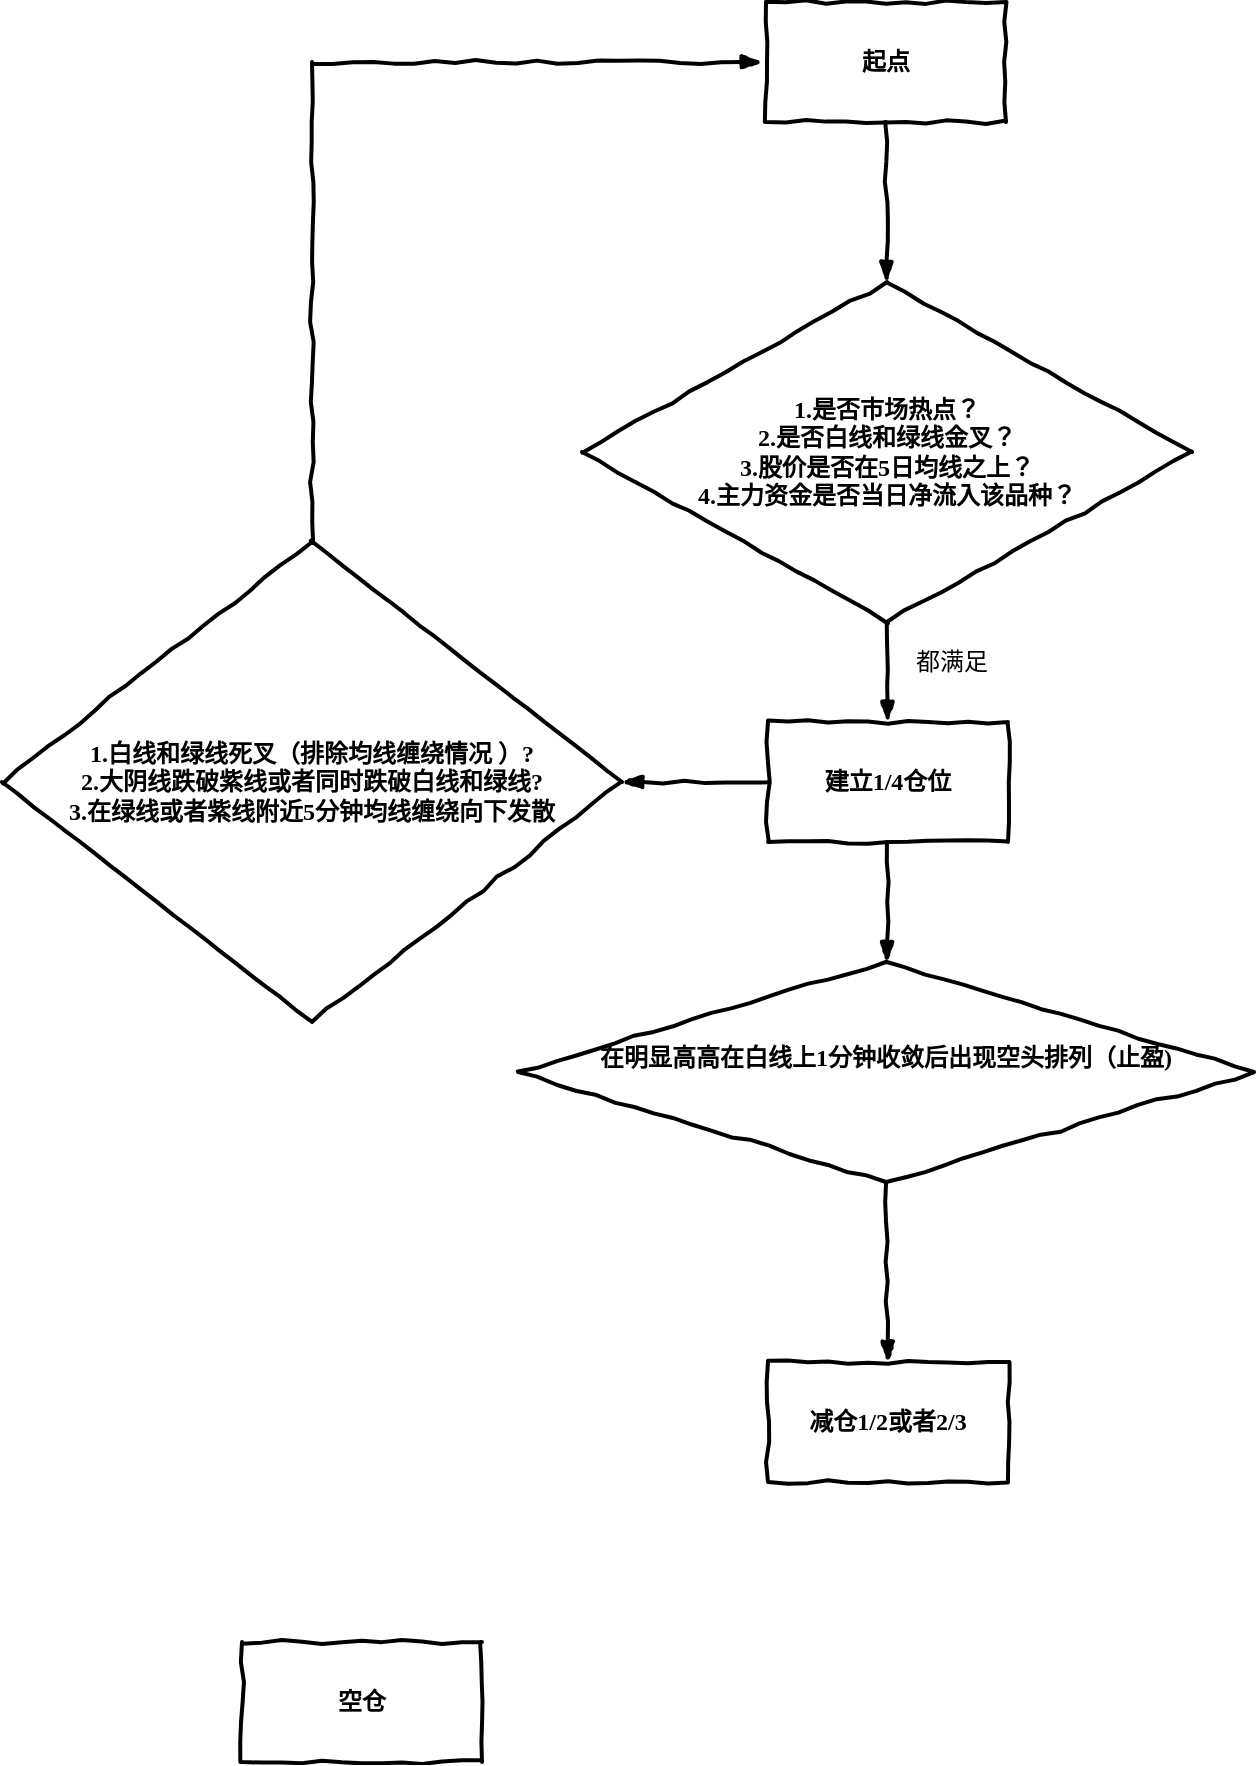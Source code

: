 <mxGraphModel dx="1508" dy="826" grid="1" gridSize="10" guides="1" tooltips="1" connect="1" arrows="1" fold="1" page="1" pageScale="1" pageWidth="827" pageHeight="1169" background="#ffffff"><root><mxCell id="0"/><mxCell id="1" parent="0"/><mxCell id="3" value="1.是否市场热点？&lt;div&gt;2.&lt;span&gt;是否白线和绿线金叉？&lt;/span&gt;&lt;/div&gt;&lt;div&gt;&lt;span&gt;3.股价是否在5日均线之上？&lt;/span&gt;&lt;/div&gt;&lt;div&gt;4.主力资金是否当日净流入该品种？&lt;span&gt;&lt;br&gt;&lt;/span&gt;&lt;/div&gt;" style="rhombus;html=1;align=center;whiteSpace=wrap;comic=1;strokeWidth=2;fontFamily=Comic Sans MS;fontStyle=1;" parent="1" vertex="1"><mxGeometry x="310" y="250" width="305" height="170" as="geometry"/></mxCell><mxCell id="26" value="建立1/4仓位" style="html=1;whiteSpace=wrap;comic=1;strokeWidth=2;fontFamily=Comic Sans MS;fontStyle=1;" parent="1" vertex="1"><mxGeometry x="403" y="470" width="120" height="60" as="geometry"/></mxCell><mxCell id="27" value="" style="rounded=0;comic=1;strokeWidth=2;endArrow=blockThin;html=1;fontFamily=Comic Sans MS;fontStyle=1;exitX=0.5;exitY=1;" parent="1" source="3" target="26" edge="1"><mxGeometry width="50" height="50" relative="1" as="geometry"><mxPoint x="305" y="600" as="sourcePoint"/><mxPoint x="355" y="550" as="targetPoint"/></mxGeometry></mxCell><mxCell id="29" value="都满足" style="text;html=1;strokeColor=none;fillColor=none;align=center;verticalAlign=middle;whiteSpace=wrap;rounded=0;" parent="1" vertex="1"><mxGeometry x="475" y="430" width="40" height="20" as="geometry"/></mxCell><mxCell id="30" value="起点" style="html=1;whiteSpace=wrap;comic=1;strokeWidth=2;fontFamily=Comic Sans MS;fontStyle=1;" parent="1" vertex="1"><mxGeometry x="402" y="110" width="120" height="60" as="geometry"/></mxCell><mxCell id="31" value="" style="rounded=0;comic=1;strokeWidth=2;endArrow=blockThin;html=1;fontFamily=Comic Sans MS;fontStyle=1;exitX=0.5;exitY=1;" parent="1" source="30" target="3" edge="1"><mxGeometry width="50" height="50" relative="1" as="geometry"><mxPoint x="312" y="600" as="sourcePoint"/><mxPoint x="362" y="550" as="targetPoint"/></mxGeometry></mxCell><mxCell id="32" value="1.白线和绿线死叉（排除均线缠绕情况 ）?&lt;div&gt;2.大阴线跌破紫线或者同时跌破白线和绿线?&lt;/div&gt;&lt;div&gt;3.在绿线或者紫线附近5分钟均线缠绕向下发散&lt;/div&gt;" style="rhombus;html=1;align=center;whiteSpace=wrap;comic=1;strokeWidth=2;fontFamily=Comic Sans MS;fontStyle=1;" parent="1" vertex="1"><mxGeometry x="20" y="380" width="310" height="240" as="geometry"/></mxCell><mxCell id="33" value="" style="rounded=0;comic=1;strokeWidth=2;endArrow=blockThin;html=1;fontFamily=Comic Sans MS;fontStyle=1;entryX=1;entryY=0.5;exitX=0;exitY=0.5;" parent="1" source="26" target="32" edge="1"><mxGeometry width="50" height="50" relative="1" as="geometry"><mxPoint x="340" y="520" as="sourcePoint"/><mxPoint x="453" y="450" as="targetPoint"/></mxGeometry></mxCell><mxCell id="34" value="" style="rounded=0;comic=1;strokeWidth=2;endArrow=blockThin;html=1;fontFamily=Comic Sans MS;fontStyle=1;exitX=0.5;exitY=0;" parent="1" source="32" edge="1"><mxGeometry width="50" height="50" relative="1" as="geometry"><mxPoint x="160" y="370" as="sourcePoint"/><mxPoint x="400" y="140" as="targetPoint"/><Array as="points"><mxPoint x="175" y="140"/></Array></mxGeometry></mxCell><mxCell id="36" value="减仓1/2或者2/3" style="html=1;whiteSpace=wrap;comic=1;strokeWidth=2;fontFamily=Comic Sans MS;fontStyle=1;" parent="1" vertex="1"><mxGeometry x="403" y="790" width="120" height="60" as="geometry"/></mxCell><mxCell id="37" value="在明显高高在白线上&lt;span style=&quot;letter-spacing: 0px&quot;&gt;1分钟收敛后出现空头排列（止盈)&lt;/span&gt;&lt;div&gt;&lt;br&gt;&lt;/div&gt;" style="rhombus;html=1;align=center;whiteSpace=wrap;comic=1;strokeWidth=2;fontFamily=Comic Sans MS;fontStyle=1;" parent="1" vertex="1"><mxGeometry x="278" y="590" width="368" height="110" as="geometry"/></mxCell><mxCell id="39" value="" style="rounded=0;comic=1;strokeWidth=2;endArrow=blockThin;html=1;fontFamily=Comic Sans MS;fontStyle=1;exitX=0.5;exitY=1;entryX=0.5;entryY=0;" parent="1" source="37" target="36" edge="1"><mxGeometry width="50" height="50" relative="1" as="geometry"><mxPoint x="340" y="760" as="sourcePoint"/><mxPoint x="390" y="710" as="targetPoint"/></mxGeometry></mxCell><mxCell id="40" value="" style="rounded=0;comic=1;strokeWidth=2;endArrow=blockThin;html=1;fontFamily=Comic Sans MS;fontStyle=1;exitX=0.5;exitY=1;" parent="1" source="26" target="37" edge="1"><mxGeometry width="50" height="50" relative="1" as="geometry"><mxPoint x="250" y="690" as="sourcePoint"/><mxPoint x="300" y="640" as="targetPoint"/></mxGeometry></mxCell><mxCell id="41" value="空仓" style="html=1;whiteSpace=wrap;comic=1;strokeWidth=2;fontFamily=Comic Sans MS;fontStyle=1;" parent="1" vertex="1"><mxGeometry x="140" y="930" width="120" height="60" as="geometry"/></mxCell></root></mxGraphModel>